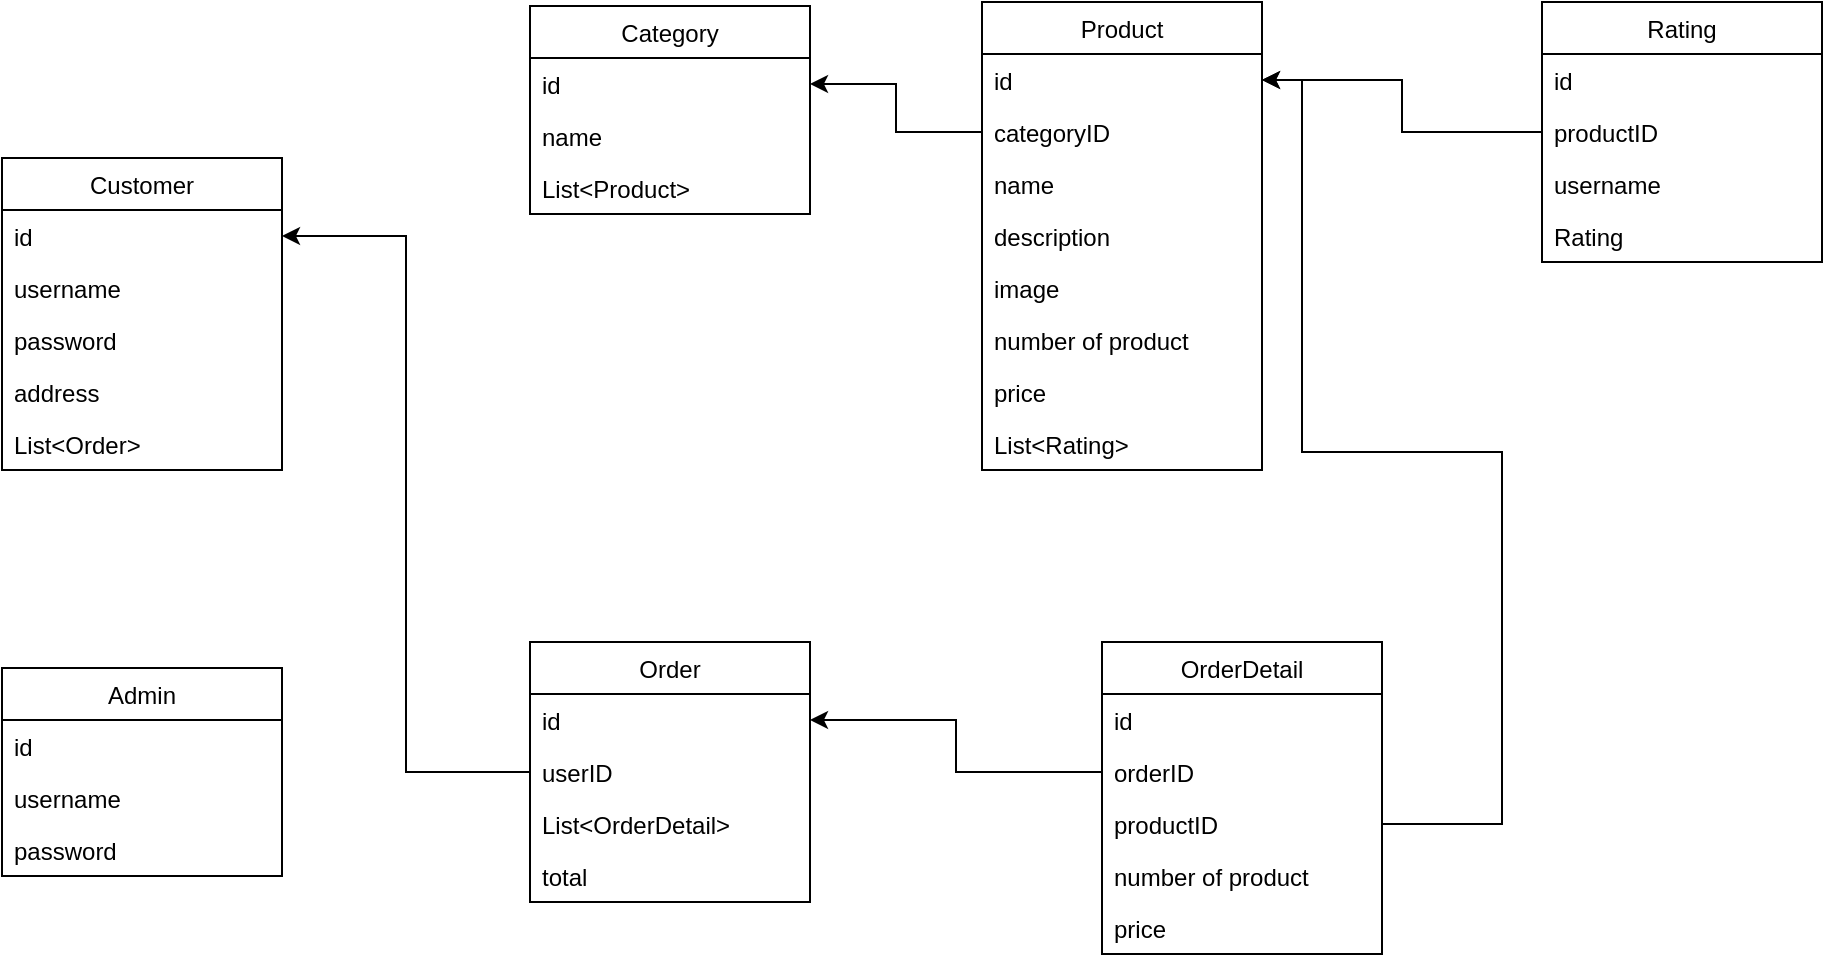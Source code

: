<mxfile version="14.8.3" type="device"><diagram id="MbbtxayZ9NFUAhXllV2d" name="Page-1"><mxGraphModel dx="1038" dy="564" grid="1" gridSize="10" guides="1" tooltips="1" connect="1" arrows="1" fold="1" page="1" pageScale="1" pageWidth="827" pageHeight="1169" math="0" shadow="0"><root><mxCell id="0"/><mxCell id="1" parent="0"/><mxCell id="MBNcsk6hDilqCOHFTbgJ-1" value="Customer" style="swimlane;fontStyle=0;childLayout=stackLayout;horizontal=1;startSize=26;horizontalStack=0;resizeParent=1;resizeParentMax=0;resizeLast=0;collapsible=1;marginBottom=0;" vertex="1" parent="1"><mxGeometry x="150" y="118" width="140" height="156" as="geometry"/></mxCell><mxCell id="MBNcsk6hDilqCOHFTbgJ-2" value="id" style="text;strokeColor=none;fillColor=none;align=left;verticalAlign=top;spacingLeft=4;spacingRight=4;overflow=hidden;rotatable=0;points=[[0,0.5],[1,0.5]];portConstraint=eastwest;" vertex="1" parent="MBNcsk6hDilqCOHFTbgJ-1"><mxGeometry y="26" width="140" height="26" as="geometry"/></mxCell><mxCell id="MBNcsk6hDilqCOHFTbgJ-4" value="username" style="text;strokeColor=none;fillColor=none;align=left;verticalAlign=top;spacingLeft=4;spacingRight=4;overflow=hidden;rotatable=0;points=[[0,0.5],[1,0.5]];portConstraint=eastwest;" vertex="1" parent="MBNcsk6hDilqCOHFTbgJ-1"><mxGeometry y="52" width="140" height="26" as="geometry"/></mxCell><mxCell id="MBNcsk6hDilqCOHFTbgJ-3" value="password" style="text;strokeColor=none;fillColor=none;align=left;verticalAlign=top;spacingLeft=4;spacingRight=4;overflow=hidden;rotatable=0;points=[[0,0.5],[1,0.5]];portConstraint=eastwest;" vertex="1" parent="MBNcsk6hDilqCOHFTbgJ-1"><mxGeometry y="78" width="140" height="26" as="geometry"/></mxCell><mxCell id="MBNcsk6hDilqCOHFTbgJ-5" value="address" style="text;strokeColor=none;fillColor=none;align=left;verticalAlign=top;spacingLeft=4;spacingRight=4;overflow=hidden;rotatable=0;points=[[0,0.5],[1,0.5]];portConstraint=eastwest;" vertex="1" parent="MBNcsk6hDilqCOHFTbgJ-1"><mxGeometry y="104" width="140" height="26" as="geometry"/></mxCell><mxCell id="MBNcsk6hDilqCOHFTbgJ-40" value="List&lt;Order&gt;" style="text;strokeColor=none;fillColor=none;align=left;verticalAlign=top;spacingLeft=4;spacingRight=4;overflow=hidden;rotatable=0;points=[[0,0.5],[1,0.5]];portConstraint=eastwest;" vertex="1" parent="MBNcsk6hDilqCOHFTbgJ-1"><mxGeometry y="130" width="140" height="26" as="geometry"/></mxCell><mxCell id="MBNcsk6hDilqCOHFTbgJ-6" value="Product" style="swimlane;fontStyle=0;childLayout=stackLayout;horizontal=1;startSize=26;horizontalStack=0;resizeParent=1;resizeParentMax=0;resizeLast=0;collapsible=1;marginBottom=0;" vertex="1" parent="1"><mxGeometry x="640" y="40" width="140" height="234" as="geometry"/></mxCell><mxCell id="MBNcsk6hDilqCOHFTbgJ-7" value="id" style="text;strokeColor=none;fillColor=none;align=left;verticalAlign=top;spacingLeft=4;spacingRight=4;overflow=hidden;rotatable=0;points=[[0,0.5],[1,0.5]];portConstraint=eastwest;" vertex="1" parent="MBNcsk6hDilqCOHFTbgJ-6"><mxGeometry y="26" width="140" height="26" as="geometry"/></mxCell><mxCell id="MBNcsk6hDilqCOHFTbgJ-18" value="categoryID" style="text;strokeColor=none;fillColor=none;align=left;verticalAlign=top;spacingLeft=4;spacingRight=4;overflow=hidden;rotatable=0;points=[[0,0.5],[1,0.5]];portConstraint=eastwest;" vertex="1" parent="MBNcsk6hDilqCOHFTbgJ-6"><mxGeometry y="52" width="140" height="26" as="geometry"/></mxCell><mxCell id="MBNcsk6hDilqCOHFTbgJ-8" value="name" style="text;strokeColor=none;fillColor=none;align=left;verticalAlign=top;spacingLeft=4;spacingRight=4;overflow=hidden;rotatable=0;points=[[0,0.5],[1,0.5]];portConstraint=eastwest;" vertex="1" parent="MBNcsk6hDilqCOHFTbgJ-6"><mxGeometry y="78" width="140" height="26" as="geometry"/></mxCell><mxCell id="MBNcsk6hDilqCOHFTbgJ-9" value="description" style="text;strokeColor=none;fillColor=none;align=left;verticalAlign=top;spacingLeft=4;spacingRight=4;overflow=hidden;rotatable=0;points=[[0,0.5],[1,0.5]];portConstraint=eastwest;" vertex="1" parent="MBNcsk6hDilqCOHFTbgJ-6"><mxGeometry y="104" width="140" height="26" as="geometry"/></mxCell><mxCell id="MBNcsk6hDilqCOHFTbgJ-20" value="image" style="text;strokeColor=none;fillColor=none;align=left;verticalAlign=top;spacingLeft=4;spacingRight=4;overflow=hidden;rotatable=0;points=[[0,0.5],[1,0.5]];portConstraint=eastwest;" vertex="1" parent="MBNcsk6hDilqCOHFTbgJ-6"><mxGeometry y="130" width="140" height="26" as="geometry"/></mxCell><mxCell id="MBNcsk6hDilqCOHFTbgJ-19" value="number of product" style="text;strokeColor=none;fillColor=none;align=left;verticalAlign=top;spacingLeft=4;spacingRight=4;overflow=hidden;rotatable=0;points=[[0,0.5],[1,0.5]];portConstraint=eastwest;" vertex="1" parent="MBNcsk6hDilqCOHFTbgJ-6"><mxGeometry y="156" width="140" height="26" as="geometry"/></mxCell><mxCell id="MBNcsk6hDilqCOHFTbgJ-10" value="price" style="text;strokeColor=none;fillColor=none;align=left;verticalAlign=top;spacingLeft=4;spacingRight=4;overflow=hidden;rotatable=0;points=[[0,0.5],[1,0.5]];portConstraint=eastwest;" vertex="1" parent="MBNcsk6hDilqCOHFTbgJ-6"><mxGeometry y="182" width="140" height="26" as="geometry"/></mxCell><mxCell id="MBNcsk6hDilqCOHFTbgJ-36" value="List&lt;Rating&gt;" style="text;strokeColor=none;fillColor=none;align=left;verticalAlign=top;spacingLeft=4;spacingRight=4;overflow=hidden;rotatable=0;points=[[0,0.5],[1,0.5]];portConstraint=eastwest;" vertex="1" parent="MBNcsk6hDilqCOHFTbgJ-6"><mxGeometry y="208" width="140" height="26" as="geometry"/></mxCell><mxCell id="MBNcsk6hDilqCOHFTbgJ-13" value="Category" style="swimlane;fontStyle=0;childLayout=stackLayout;horizontal=1;startSize=26;horizontalStack=0;resizeParent=1;resizeParentMax=0;resizeLast=0;collapsible=1;marginBottom=0;" vertex="1" parent="1"><mxGeometry x="414" y="42" width="140" height="104" as="geometry"/></mxCell><mxCell id="MBNcsk6hDilqCOHFTbgJ-14" value="id" style="text;strokeColor=none;fillColor=none;align=left;verticalAlign=top;spacingLeft=4;spacingRight=4;overflow=hidden;rotatable=0;points=[[0,0.5],[1,0.5]];portConstraint=eastwest;" vertex="1" parent="MBNcsk6hDilqCOHFTbgJ-13"><mxGeometry y="26" width="140" height="26" as="geometry"/></mxCell><mxCell id="MBNcsk6hDilqCOHFTbgJ-15" value="name" style="text;strokeColor=none;fillColor=none;align=left;verticalAlign=top;spacingLeft=4;spacingRight=4;overflow=hidden;rotatable=0;points=[[0,0.5],[1,0.5]];portConstraint=eastwest;" vertex="1" parent="MBNcsk6hDilqCOHFTbgJ-13"><mxGeometry y="52" width="140" height="26" as="geometry"/></mxCell><mxCell id="MBNcsk6hDilqCOHFTbgJ-50" value="List&lt;Product&gt;" style="text;strokeColor=none;fillColor=none;align=left;verticalAlign=top;spacingLeft=4;spacingRight=4;overflow=hidden;rotatable=0;points=[[0,0.5],[1,0.5]];portConstraint=eastwest;" vertex="1" parent="MBNcsk6hDilqCOHFTbgJ-13"><mxGeometry y="78" width="140" height="26" as="geometry"/></mxCell><mxCell id="MBNcsk6hDilqCOHFTbgJ-21" value="Order" style="swimlane;fontStyle=0;childLayout=stackLayout;horizontal=1;startSize=26;horizontalStack=0;resizeParent=1;resizeParentMax=0;resizeLast=0;collapsible=1;marginBottom=0;" vertex="1" parent="1"><mxGeometry x="414" y="360" width="140" height="130" as="geometry"/></mxCell><mxCell id="MBNcsk6hDilqCOHFTbgJ-22" value="id" style="text;strokeColor=none;fillColor=none;align=left;verticalAlign=top;spacingLeft=4;spacingRight=4;overflow=hidden;rotatable=0;points=[[0,0.5],[1,0.5]];portConstraint=eastwest;" vertex="1" parent="MBNcsk6hDilqCOHFTbgJ-21"><mxGeometry y="26" width="140" height="26" as="geometry"/></mxCell><mxCell id="MBNcsk6hDilqCOHFTbgJ-23" value="userID" style="text;strokeColor=none;fillColor=none;align=left;verticalAlign=top;spacingLeft=4;spacingRight=4;overflow=hidden;rotatable=0;points=[[0,0.5],[1,0.5]];portConstraint=eastwest;" vertex="1" parent="MBNcsk6hDilqCOHFTbgJ-21"><mxGeometry y="52" width="140" height="26" as="geometry"/></mxCell><mxCell id="MBNcsk6hDilqCOHFTbgJ-37" value="List&lt;OrderDetail&gt;" style="text;strokeColor=none;fillColor=none;align=left;verticalAlign=top;spacingLeft=4;spacingRight=4;overflow=hidden;rotatable=0;points=[[0,0.5],[1,0.5]];portConstraint=eastwest;" vertex="1" parent="MBNcsk6hDilqCOHFTbgJ-21"><mxGeometry y="78" width="140" height="26" as="geometry"/></mxCell><mxCell id="MBNcsk6hDilqCOHFTbgJ-29" value="total" style="text;strokeColor=none;fillColor=none;align=left;verticalAlign=top;spacingLeft=4;spacingRight=4;overflow=hidden;rotatable=0;points=[[0,0.5],[1,0.5]];portConstraint=eastwest;" vertex="1" parent="MBNcsk6hDilqCOHFTbgJ-21"><mxGeometry y="104" width="140" height="26" as="geometry"/></mxCell><mxCell id="MBNcsk6hDilqCOHFTbgJ-25" value="OrderDetail" style="swimlane;fontStyle=0;childLayout=stackLayout;horizontal=1;startSize=26;horizontalStack=0;resizeParent=1;resizeParentMax=0;resizeLast=0;collapsible=1;marginBottom=0;" vertex="1" parent="1"><mxGeometry x="700" y="360" width="140" height="156" as="geometry"/></mxCell><mxCell id="MBNcsk6hDilqCOHFTbgJ-26" value="id" style="text;strokeColor=none;fillColor=none;align=left;verticalAlign=top;spacingLeft=4;spacingRight=4;overflow=hidden;rotatable=0;points=[[0,0.5],[1,0.5]];portConstraint=eastwest;" vertex="1" parent="MBNcsk6hDilqCOHFTbgJ-25"><mxGeometry y="26" width="140" height="26" as="geometry"/></mxCell><mxCell id="MBNcsk6hDilqCOHFTbgJ-27" value="orderID" style="text;strokeColor=none;fillColor=none;align=left;verticalAlign=top;spacingLeft=4;spacingRight=4;overflow=hidden;rotatable=0;points=[[0,0.5],[1,0.5]];portConstraint=eastwest;" vertex="1" parent="MBNcsk6hDilqCOHFTbgJ-25"><mxGeometry y="52" width="140" height="26" as="geometry"/></mxCell><mxCell id="MBNcsk6hDilqCOHFTbgJ-28" value="productID" style="text;strokeColor=none;fillColor=none;align=left;verticalAlign=top;spacingLeft=4;spacingRight=4;overflow=hidden;rotatable=0;points=[[0,0.5],[1,0.5]];portConstraint=eastwest;" vertex="1" parent="MBNcsk6hDilqCOHFTbgJ-25"><mxGeometry y="78" width="140" height="26" as="geometry"/></mxCell><mxCell id="MBNcsk6hDilqCOHFTbgJ-38" value="number of product" style="text;strokeColor=none;fillColor=none;align=left;verticalAlign=top;spacingLeft=4;spacingRight=4;overflow=hidden;rotatable=0;points=[[0,0.5],[1,0.5]];portConstraint=eastwest;" vertex="1" parent="MBNcsk6hDilqCOHFTbgJ-25"><mxGeometry y="104" width="140" height="26" as="geometry"/></mxCell><mxCell id="MBNcsk6hDilqCOHFTbgJ-39" value="price" style="text;strokeColor=none;fillColor=none;align=left;verticalAlign=top;spacingLeft=4;spacingRight=4;overflow=hidden;rotatable=0;points=[[0,0.5],[1,0.5]];portConstraint=eastwest;" vertex="1" parent="MBNcsk6hDilqCOHFTbgJ-25"><mxGeometry y="130" width="140" height="26" as="geometry"/></mxCell><mxCell id="MBNcsk6hDilqCOHFTbgJ-31" value="Rating" style="swimlane;fontStyle=0;childLayout=stackLayout;horizontal=1;startSize=26;horizontalStack=0;resizeParent=1;resizeParentMax=0;resizeLast=0;collapsible=1;marginBottom=0;" vertex="1" parent="1"><mxGeometry x="920" y="40" width="140" height="130" as="geometry"/></mxCell><mxCell id="MBNcsk6hDilqCOHFTbgJ-32" value="id" style="text;strokeColor=none;fillColor=none;align=left;verticalAlign=top;spacingLeft=4;spacingRight=4;overflow=hidden;rotatable=0;points=[[0,0.5],[1,0.5]];portConstraint=eastwest;" vertex="1" parent="MBNcsk6hDilqCOHFTbgJ-31"><mxGeometry y="26" width="140" height="26" as="geometry"/></mxCell><mxCell id="MBNcsk6hDilqCOHFTbgJ-34" value="productID" style="text;strokeColor=none;fillColor=none;align=left;verticalAlign=top;spacingLeft=4;spacingRight=4;overflow=hidden;rotatable=0;points=[[0,0.5],[1,0.5]];portConstraint=eastwest;" vertex="1" parent="MBNcsk6hDilqCOHFTbgJ-31"><mxGeometry y="52" width="140" height="26" as="geometry"/></mxCell><mxCell id="MBNcsk6hDilqCOHFTbgJ-35" value="username" style="text;strokeColor=none;fillColor=none;align=left;verticalAlign=top;spacingLeft=4;spacingRight=4;overflow=hidden;rotatable=0;points=[[0,0.5],[1,0.5]];portConstraint=eastwest;" vertex="1" parent="MBNcsk6hDilqCOHFTbgJ-31"><mxGeometry y="78" width="140" height="26" as="geometry"/></mxCell><mxCell id="MBNcsk6hDilqCOHFTbgJ-33" value="Rating" style="text;strokeColor=none;fillColor=none;align=left;verticalAlign=top;spacingLeft=4;spacingRight=4;overflow=hidden;rotatable=0;points=[[0,0.5],[1,0.5]];portConstraint=eastwest;" vertex="1" parent="MBNcsk6hDilqCOHFTbgJ-31"><mxGeometry y="104" width="140" height="26" as="geometry"/></mxCell><mxCell id="MBNcsk6hDilqCOHFTbgJ-42" style="edgeStyle=orthogonalEdgeStyle;rounded=0;orthogonalLoop=1;jettySize=auto;html=1;" edge="1" parent="1" source="MBNcsk6hDilqCOHFTbgJ-18" target="MBNcsk6hDilqCOHFTbgJ-14"><mxGeometry relative="1" as="geometry"/></mxCell><mxCell id="MBNcsk6hDilqCOHFTbgJ-43" style="edgeStyle=orthogonalEdgeStyle;rounded=0;orthogonalLoop=1;jettySize=auto;html=1;" edge="1" parent="1" source="MBNcsk6hDilqCOHFTbgJ-34" target="MBNcsk6hDilqCOHFTbgJ-7"><mxGeometry relative="1" as="geometry"/></mxCell><mxCell id="MBNcsk6hDilqCOHFTbgJ-45" style="edgeStyle=orthogonalEdgeStyle;rounded=0;orthogonalLoop=1;jettySize=auto;html=1;" edge="1" parent="1" source="MBNcsk6hDilqCOHFTbgJ-23" target="MBNcsk6hDilqCOHFTbgJ-2"><mxGeometry relative="1" as="geometry"/></mxCell><mxCell id="MBNcsk6hDilqCOHFTbgJ-46" style="edgeStyle=orthogonalEdgeStyle;rounded=0;orthogonalLoop=1;jettySize=auto;html=1;" edge="1" parent="1" source="MBNcsk6hDilqCOHFTbgJ-27" target="MBNcsk6hDilqCOHFTbgJ-22"><mxGeometry relative="1" as="geometry"/></mxCell><mxCell id="MBNcsk6hDilqCOHFTbgJ-48" style="edgeStyle=orthogonalEdgeStyle;rounded=0;orthogonalLoop=1;jettySize=auto;html=1;" edge="1" parent="1" source="MBNcsk6hDilqCOHFTbgJ-28" target="MBNcsk6hDilqCOHFTbgJ-7"><mxGeometry relative="1" as="geometry"><Array as="points"><mxPoint x="900" y="451"/><mxPoint x="900" y="265"/><mxPoint x="800" y="265"/><mxPoint x="800" y="79"/></Array></mxGeometry></mxCell><mxCell id="MBNcsk6hDilqCOHFTbgJ-51" value="Admin" style="swimlane;fontStyle=0;childLayout=stackLayout;horizontal=1;startSize=26;horizontalStack=0;resizeParent=1;resizeParentMax=0;resizeLast=0;collapsible=1;marginBottom=0;" vertex="1" parent="1"><mxGeometry x="150" y="373" width="140" height="104" as="geometry"/></mxCell><mxCell id="MBNcsk6hDilqCOHFTbgJ-52" value="id" style="text;strokeColor=none;fillColor=none;align=left;verticalAlign=top;spacingLeft=4;spacingRight=4;overflow=hidden;rotatable=0;points=[[0,0.5],[1,0.5]];portConstraint=eastwest;" vertex="1" parent="MBNcsk6hDilqCOHFTbgJ-51"><mxGeometry y="26" width="140" height="26" as="geometry"/></mxCell><mxCell id="MBNcsk6hDilqCOHFTbgJ-53" value="username" style="text;strokeColor=none;fillColor=none;align=left;verticalAlign=top;spacingLeft=4;spacingRight=4;overflow=hidden;rotatable=0;points=[[0,0.5],[1,0.5]];portConstraint=eastwest;" vertex="1" parent="MBNcsk6hDilqCOHFTbgJ-51"><mxGeometry y="52" width="140" height="26" as="geometry"/></mxCell><mxCell id="MBNcsk6hDilqCOHFTbgJ-54" value="password" style="text;strokeColor=none;fillColor=none;align=left;verticalAlign=top;spacingLeft=4;spacingRight=4;overflow=hidden;rotatable=0;points=[[0,0.5],[1,0.5]];portConstraint=eastwest;" vertex="1" parent="MBNcsk6hDilqCOHFTbgJ-51"><mxGeometry y="78" width="140" height="26" as="geometry"/></mxCell></root></mxGraphModel></diagram></mxfile>